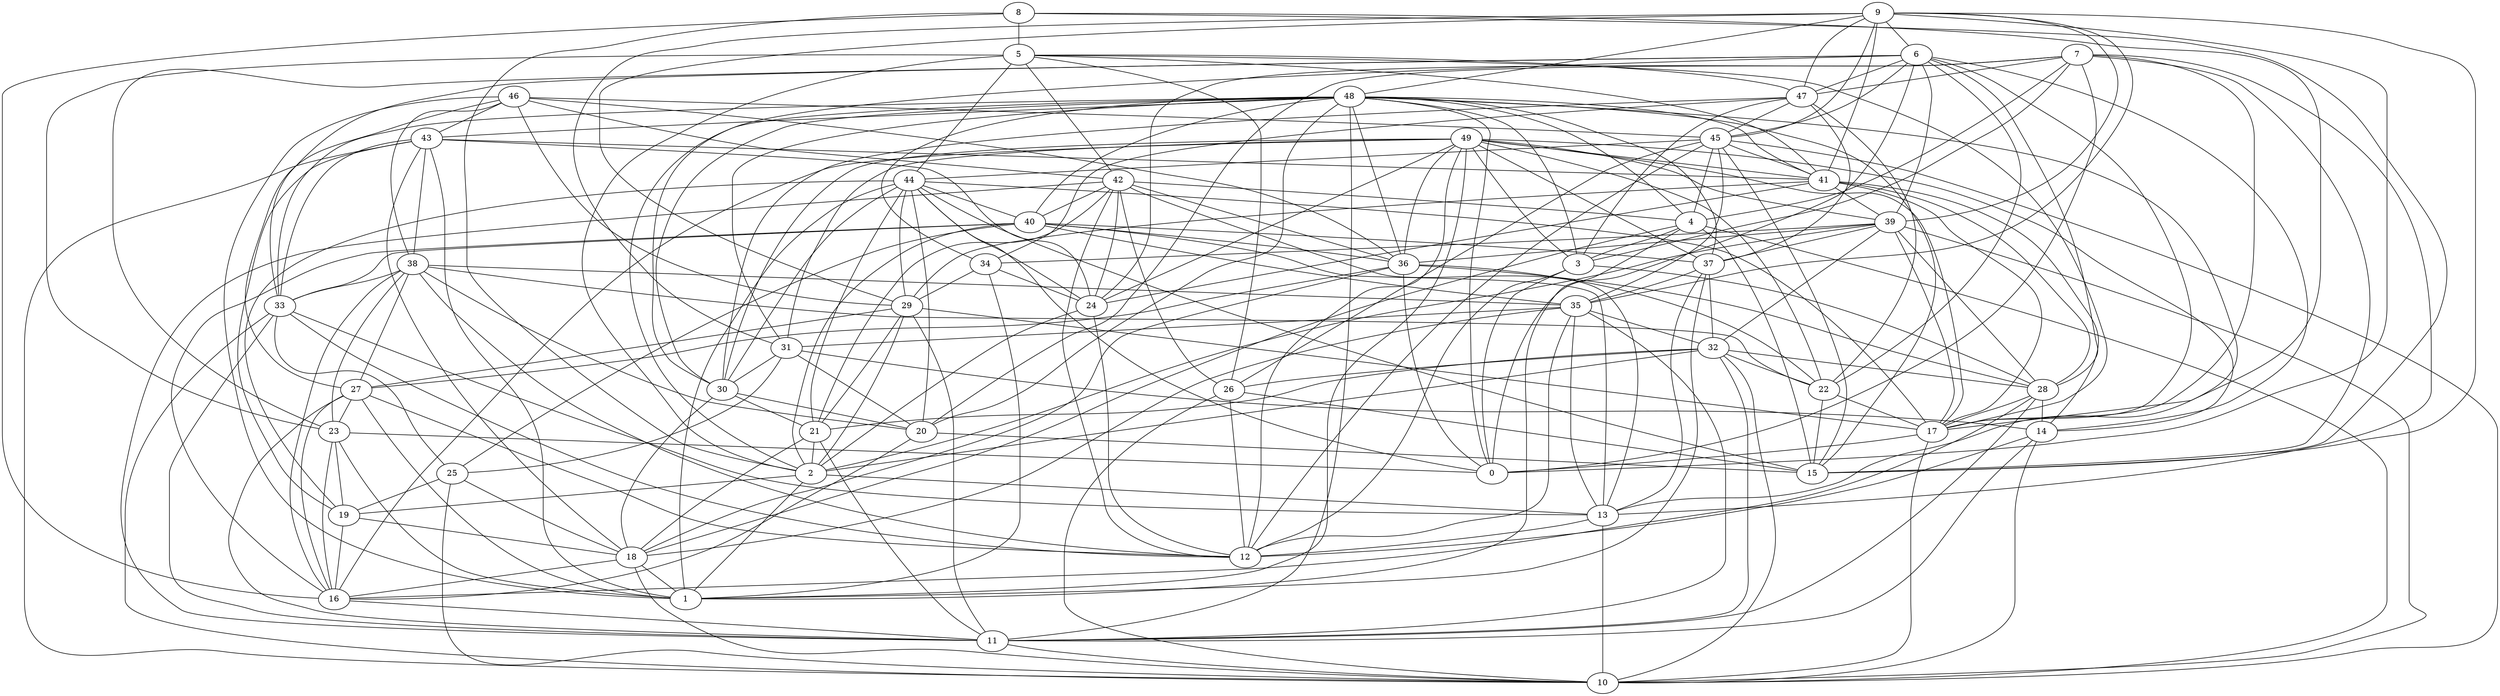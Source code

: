 digraph GG_graph {

subgraph G_graph {
edge [color = black]
"34" -> "1" [dir = none]
"31" -> "20" [dir = none]
"20" -> "16" [dir = none]
"38" -> "22" [dir = none]
"38" -> "16" [dir = none]
"38" -> "35" [dir = none]
"38" -> "12" [dir = none]
"43" -> "10" [dir = none]
"43" -> "33" [dir = none]
"43" -> "38" [dir = none]
"43" -> "19" [dir = none]
"43" -> "18" [dir = none]
"48" -> "3" [dir = none]
"48" -> "0" [dir = none]
"48" -> "31" [dir = none]
"48" -> "20" [dir = none]
"48" -> "34" [dir = none]
"48" -> "13" [dir = none]
"48" -> "30" [dir = none]
"48" -> "33" [dir = none]
"48" -> "11" [dir = none]
"48" -> "37" [dir = none]
"48" -> "4" [dir = none]
"48" -> "43" [dir = none]
"26" -> "15" [dir = none]
"26" -> "12" [dir = none]
"24" -> "2" [dir = none]
"33" -> "25" [dir = none]
"33" -> "11" [dir = none]
"33" -> "12" [dir = none]
"33" -> "10" [dir = none]
"13" -> "10" [dir = none]
"13" -> "12" [dir = none]
"18" -> "10" [dir = none]
"18" -> "16" [dir = none]
"19" -> "16" [dir = none]
"9" -> "41" [dir = none]
"9" -> "39" [dir = none]
"9" -> "48" [dir = none]
"9" -> "35" [dir = none]
"9" -> "15" [dir = none]
"9" -> "47" [dir = none]
"22" -> "17" [dir = none]
"4" -> "10" [dir = none]
"4" -> "1" [dir = none]
"29" -> "2" [dir = none]
"29" -> "11" [dir = none]
"29" -> "21" [dir = none]
"36" -> "22" [dir = none]
"49" -> "12" [dir = none]
"49" -> "14" [dir = none]
"49" -> "3" [dir = none]
"49" -> "1" [dir = none]
"49" -> "37" [dir = none]
"49" -> "30" [dir = none]
"49" -> "22" [dir = none]
"49" -> "36" [dir = none]
"49" -> "17" [dir = none]
"49" -> "31" [dir = none]
"42" -> "24" [dir = none]
"42" -> "21" [dir = none]
"42" -> "11" [dir = none]
"42" -> "12" [dir = none]
"42" -> "4" [dir = none]
"42" -> "13" [dir = none]
"42" -> "26" [dir = none]
"8" -> "16" [dir = none]
"8" -> "2" [dir = none]
"8" -> "15" [dir = none]
"46" -> "38" [dir = none]
"46" -> "27" [dir = none]
"46" -> "36" [dir = none]
"46" -> "42" [dir = none]
"46" -> "45" [dir = none]
"41" -> "28" [dir = none]
"41" -> "39" [dir = none]
"28" -> "16" [dir = none]
"28" -> "17" [dir = none]
"28" -> "14" [dir = none]
"40" -> "37" [dir = none]
"40" -> "13" [dir = none]
"17" -> "10" [dir = none]
"7" -> "3" [dir = none]
"7" -> "4" [dir = none]
"7" -> "47" [dir = none]
"7" -> "15" [dir = none]
"37" -> "13" [dir = none]
"37" -> "1" [dir = none]
"37" -> "32" [dir = none]
"37" -> "35" [dir = none]
"25" -> "18" [dir = none]
"25" -> "10" [dir = none]
"25" -> "19" [dir = none]
"2" -> "13" [dir = none]
"2" -> "19" [dir = none]
"27" -> "23" [dir = none]
"27" -> "11" [dir = none]
"35" -> "32" [dir = none]
"35" -> "12" [dir = none]
"35" -> "11" [dir = none]
"30" -> "21" [dir = none]
"6" -> "47" [dir = none]
"6" -> "0" [dir = none]
"6" -> "23" [dir = none]
"6" -> "30" [dir = none]
"6" -> "22" [dir = none]
"6" -> "45" [dir = none]
"6" -> "39" [dir = none]
"6" -> "14" [dir = none]
"45" -> "12" [dir = none]
"45" -> "15" [dir = none]
"45" -> "10" [dir = none]
"45" -> "4" [dir = none]
"45" -> "44" [dir = none]
"45" -> "41" [dir = none]
"45" -> "35" [dir = none]
"3" -> "28" [dir = none]
"3" -> "0" [dir = none]
"47" -> "37" [dir = none]
"47" -> "22" [dir = none]
"39" -> "36" [dir = none]
"39" -> "34" [dir = none]
"39" -> "17" [dir = none]
"39" -> "28" [dir = none]
"39" -> "32" [dir = none]
"39" -> "2" [dir = none]
"5" -> "44" [dir = none]
"5" -> "2" [dir = none]
"5" -> "41" [dir = none]
"5" -> "17" [dir = none]
"5" -> "23" [dir = none]
"23" -> "19" [dir = none]
"23" -> "0" [dir = none]
"23" -> "16" [dir = none]
"23" -> "1" [dir = none]
"21" -> "18" [dir = none]
"21" -> "11" [dir = none]
"44" -> "21" [dir = none]
"44" -> "24" [dir = none]
"44" -> "17" [dir = none]
"44" -> "15" [dir = none]
"44" -> "0" [dir = none]
"44" -> "29" [dir = none]
"44" -> "19" [dir = none]
"44" -> "20" [dir = none]
"44" -> "40" [dir = none]
"44" -> "30" [dir = none]
"18" -> "1" [dir = none]
"6" -> "33" [dir = none]
"36" -> "0" [dir = none]
"14" -> "12" [dir = none]
"24" -> "12" [dir = none]
"40" -> "36" [dir = none]
"49" -> "39" [dir = none]
"22" -> "15" [dir = none]
"7" -> "20" [dir = none]
"38" -> "33" [dir = none]
"38" -> "20" [dir = none]
"32" -> "28" [dir = none]
"9" -> "45" [dir = none]
"41" -> "29" [dir = none]
"45" -> "26" [dir = none]
"48" -> "2" [dir = none]
"31" -> "25" [dir = none]
"40" -> "35" [dir = none]
"7" -> "17" [dir = none]
"14" -> "11" [dir = none]
"39" -> "10" [dir = none]
"20" -> "15" [dir = none]
"3" -> "12" [dir = none]
"7" -> "24" [dir = none]
"35" -> "31" [dir = none]
"30" -> "18" [dir = none]
"42" -> "40" [dir = none]
"8" -> "17" [dir = none]
"28" -> "11" [dir = none]
"19" -> "18" [dir = none]
"11" -> "10" [dir = none]
"27" -> "12" [dir = none]
"47" -> "34" [dir = none]
"27" -> "16" [dir = none]
"40" -> "33" [dir = none]
"9" -> "0" [dir = none]
"39" -> "37" [dir = none]
"43" -> "41" [dir = none]
"36" -> "27" [dir = none]
"47" -> "45" [dir = none]
"4" -> "3" [dir = none]
"48" -> "40" [dir = none]
"9" -> "29" [dir = none]
"8" -> "5" [dir = none]
"31" -> "14" [dir = none]
"35" -> "13" [dir = none]
"41" -> "14" [dir = none]
"32" -> "11" [dir = none]
"48" -> "36" [dir = none]
"29" -> "17" [dir = none]
"4" -> "15" [dir = none]
"41" -> "24" [dir = none]
"46" -> "43" [dir = none]
"42" -> "36" [dir = none]
"49" -> "24" [dir = none]
"33" -> "13" [dir = none]
"5" -> "47" [dir = none]
"48" -> "15" [dir = none]
"5" -> "26" [dir = none]
"47" -> "30" [dir = none]
"38" -> "23" [dir = none]
"49" -> "16" [dir = none]
"2" -> "1" [dir = none]
"14" -> "10" [dir = none]
"7" -> "0" [dir = none]
"38" -> "27" [dir = none]
"46" -> "1" [dir = none]
"27" -> "1" [dir = none]
"43" -> "24" [dir = none]
"36" -> "18" [dir = none]
"30" -> "20" [dir = none]
"48" -> "41" [dir = none]
"41" -> "17" [dir = none]
"36" -> "28" [dir = none]
"6" -> "28" [dir = none]
"29" -> "27" [dir = none]
"7" -> "13" [dir = none]
"43" -> "1" [dir = none]
"46" -> "29" [dir = none]
"5" -> "42" [dir = none]
"6" -> "17" [dir = none]
"32" -> "10" [dir = none]
"40" -> "25" [dir = none]
"32" -> "22" [dir = none]
"44" -> "1" [dir = none]
"34" -> "29" [dir = none]
"32" -> "2" [dir = none]
"16" -> "11" [dir = none]
"40" -> "16" [dir = none]
"26" -> "10" [dir = none]
"40" -> "2" [dir = none]
"47" -> "3" [dir = none]
"35" -> "18" [dir = none]
"34" -> "24" [dir = none]
"9" -> "6" [dir = none]
"32" -> "21" [dir = none]
"32" -> "26" [dir = none]
"4" -> "18" [dir = none]
"49" -> "41" [dir = none]
"31" -> "30" [dir = none]
"9" -> "31" [dir = none]
"21" -> "2" [dir = none]
"17" -> "0" [dir = none]
}

}
